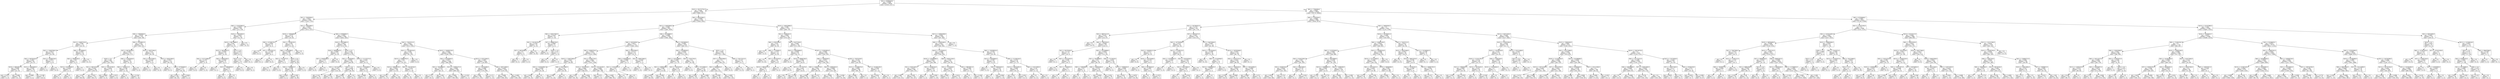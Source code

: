 digraph Tree {
node [shape=box] ;
0 [label="X[2] <= 82969456.0\ngini = 0.4999\nsamples = 44030\nvalue = [21653, 22377]"] ;
1 [label="X[12] <= 95175776.0\ngini = 0.4981\nsamples = 9200\nvalue = [4883, 4317]"] ;
0 -> 1 [labeldistance=2.5, labelangle=45, headlabel="True"] ;
2 [label="X[1] <= 70562656.0\ngini = 0.4925\nsamples = 4000\nvalue = [2245, 1755]"] ;
1 -> 2 ;
3 [label="X[0] <= 122432864.0\ngini = 0.4659\nsamples = 590\nvalue = [372, 218]"] ;
2 -> 3 ;
4 [label="X[9] <= 70849584.0\ngini = 0.4559\nsamples = 552\nvalue = [358, 194]"] ;
3 -> 4 ;
5 [label="X[12] <= 84067216.0\ngini = 0.499\nsamples = 111\nvalue = [58, 53]"] ;
4 -> 5 ;
6 [label="X[3] <= 126407856.0\ngini = 0.4875\nsamples = 95\nvalue = [55, 40]"] ;
5 -> 6 ;
7 [label="X[4] <= 94792416.0\ngini = 0.4657\nsamples = 84\nvalue = [53, 31]"] ;
6 -> 7 ;
8 [label="X[10] <= 68453912.0\ngini = 0.4998\nsamples = 45\nvalue = [22, 23]"] ;
7 -> 8 ;
9 [label="gini = 0.1975\nsamples = 9\nvalue = [1, 8]"] ;
8 -> 9 ;
10 [label="gini = 0.4861\nsamples = 36\nvalue = [21, 15]"] ;
8 -> 10 ;
11 [label="X[12] <= 64854640.0\ngini = 0.3261\nsamples = 39\nvalue = [31, 8]"] ;
7 -> 11 ;
12 [label="gini = 0.4898\nsamples = 7\nvalue = [3, 4]"] ;
11 -> 12 ;
13 [label="gini = 0.2188\nsamples = 32\nvalue = [28, 4]"] ;
11 -> 13 ;
14 [label="X[11] <= 65490728.0\ngini = 0.2975\nsamples = 11\nvalue = [2, 9]"] ;
6 -> 14 ;
15 [label="gini = 0.0\nsamples = 2\nvalue = [2, 0]"] ;
14 -> 15 ;
16 [label="gini = 0.0\nsamples = 9\nvalue = [0, 9]"] ;
14 -> 16 ;
17 [label="X[6] <= 84746656.0\ngini = 0.3047\nsamples = 16\nvalue = [3, 13]"] ;
5 -> 17 ;
18 [label="X[5] <= 79566256.0\ngini = 0.48\nsamples = 5\nvalue = [3, 2]"] ;
17 -> 18 ;
19 [label="X[13] <= 81330648.0\ngini = 0.4444\nsamples = 3\nvalue = [1, 2]"] ;
18 -> 19 ;
20 [label="gini = 0.0\nsamples = 2\nvalue = [0, 2]"] ;
19 -> 20 ;
21 [label="gini = 0.0\nsamples = 1\nvalue = [1, 0]"] ;
19 -> 21 ;
22 [label="gini = 0.0\nsamples = 2\nvalue = [2, 0]"] ;
18 -> 22 ;
23 [label="gini = 0.0\nsamples = 11\nvalue = [0, 11]"] ;
17 -> 23 ;
24 [label="X[0] <= 87059912.0\ngini = 0.435\nsamples = 441\nvalue = [300, 141]"] ;
4 -> 24 ;
25 [label="X[7] <= 89726528.0\ngini = 0.4627\nsamples = 322\nvalue = [205, 117]"] ;
24 -> 25 ;
26 [label="X[33] <= 0.5\ngini = 0.448\nsamples = 304\nvalue = [201, 103]"] ;
25 -> 26 ;
27 [label="X[1] <= 66515216.0\ngini = 0.4347\nsamples = 285\nvalue = [194, 91]"] ;
26 -> 27 ;
28 [label="gini = 0.478\nsamples = 162\nvalue = [98, 64]"] ;
27 -> 28 ;
29 [label="gini = 0.3427\nsamples = 123\nvalue = [96, 27]"] ;
27 -> 29 ;
30 [label="X[3] <= 120135760.0\ngini = 0.4654\nsamples = 19\nvalue = [7, 12]"] ;
26 -> 30 ;
31 [label="gini = 0.4688\nsamples = 8\nvalue = [5, 3]"] ;
30 -> 31 ;
32 [label="gini = 0.2975\nsamples = 11\nvalue = [2, 9]"] ;
30 -> 32 ;
33 [label="X[6] <= 121842816.0\ngini = 0.3457\nsamples = 18\nvalue = [4, 14]"] ;
25 -> 33 ;
34 [label="X[0] <= 73448112.0\ngini = 0.2188\nsamples = 16\nvalue = [2, 14]"] ;
33 -> 34 ;
35 [label="gini = 0.0\nsamples = 1\nvalue = [1, 0]"] ;
34 -> 35 ;
36 [label="gini = 0.1244\nsamples = 15\nvalue = [1, 14]"] ;
34 -> 36 ;
37 [label="gini = 0.0\nsamples = 2\nvalue = [2, 0]"] ;
33 -> 37 ;
38 [label="X[12] <= 64371564.0\ngini = 0.322\nsamples = 119\nvalue = [95, 24]"] ;
24 -> 38 ;
39 [label="X[1] <= 68237360.0\ngini = 0.4444\nsamples = 6\nvalue = [2, 4]"] ;
38 -> 39 ;
40 [label="gini = 0.0\nsamples = 2\nvalue = [2, 0]"] ;
39 -> 40 ;
41 [label="gini = 0.0\nsamples = 4\nvalue = [0, 4]"] ;
39 -> 41 ;
42 [label="X[11] <= 65451400.0\ngini = 0.2913\nsamples = 113\nvalue = [93, 20]"] ;
38 -> 42 ;
43 [label="gini = 0.0\nsamples = 2\nvalue = [0, 2]"] ;
42 -> 43 ;
44 [label="X[8] <= 97785640.0\ngini = 0.2717\nsamples = 111\nvalue = [93, 18]"] ;
42 -> 44 ;
45 [label="gini = 0.2524\nsamples = 108\nvalue = [92, 16]"] ;
44 -> 45 ;
46 [label="gini = 0.4444\nsamples = 3\nvalue = [1, 2]"] ;
44 -> 46 ;
47 [label="X[10] <= 79922856.0\ngini = 0.4654\nsamples = 38\nvalue = [14, 24]"] ;
3 -> 47 ;
48 [label="X[10] <= 69274896.0\ngini = 0.497\nsamples = 26\nvalue = [14, 12]"] ;
47 -> 48 ;
49 [label="X[12] <= 84149952.0\ngini = 0.4444\nsamples = 15\nvalue = [5, 10]"] ;
48 -> 49 ;
50 [label="X[4] <= 121711696.0\ngini = 0.1975\nsamples = 9\nvalue = [1, 8]"] ;
49 -> 50 ;
51 [label="gini = 0.0\nsamples = 8\nvalue = [0, 8]"] ;
50 -> 51 ;
52 [label="gini = 0.0\nsamples = 1\nvalue = [1, 0]"] ;
50 -> 52 ;
53 [label="X[4] <= 89854336.0\ngini = 0.4444\nsamples = 6\nvalue = [4, 2]"] ;
49 -> 53 ;
54 [label="gini = 0.0\nsamples = 1\nvalue = [0, 1]"] ;
53 -> 54 ;
55 [label="X[12] <= 89648928.0\ngini = 0.32\nsamples = 5\nvalue = [4, 1]"] ;
53 -> 55 ;
56 [label="gini = 0.0\nsamples = 4\nvalue = [4, 0]"] ;
55 -> 56 ;
57 [label="gini = 0.0\nsamples = 1\nvalue = [0, 1]"] ;
55 -> 57 ;
58 [label="X[27] <= 0.5\ngini = 0.2975\nsamples = 11\nvalue = [9, 2]"] ;
48 -> 58 ;
59 [label="X[14] <= 0.5\ngini = 0.18\nsamples = 10\nvalue = [9, 1]"] ;
58 -> 59 ;
60 [label="gini = 0.0\nsamples = 9\nvalue = [9, 0]"] ;
59 -> 60 ;
61 [label="gini = 0.0\nsamples = 1\nvalue = [0, 1]"] ;
59 -> 61 ;
62 [label="gini = 0.0\nsamples = 1\nvalue = [0, 1]"] ;
58 -> 62 ;
63 [label="gini = 0.0\nsamples = 12\nvalue = [0, 12]"] ;
47 -> 63 ;
64 [label="X[1] <= 70654368.0\ngini = 0.4951\nsamples = 3410\nvalue = [1873, 1537]"] ;
2 -> 64 ;
65 [label="X[10] <= 73064608.0\ngini = 0.4175\nsamples = 64\nvalue = [19, 45]"] ;
64 -> 65 ;
66 [label="X[9] <= 67196576.0\ngini = 0.4444\nsamples = 9\nvalue = [6, 3]"] ;
65 -> 66 ;
67 [label="gini = 0.0\nsamples = 2\nvalue = [0, 2]"] ;
66 -> 67 ;
68 [label="X[7] <= 69741912.0\ngini = 0.2449\nsamples = 7\nvalue = [6, 1]"] ;
66 -> 68 ;
69 [label="gini = 0.0\nsamples = 1\nvalue = [0, 1]"] ;
68 -> 69 ;
70 [label="gini = 0.0\nsamples = 6\nvalue = [6, 0]"] ;
68 -> 70 ;
71 [label="X[2] <= 78794120.0\ngini = 0.361\nsamples = 55\nvalue = [13, 42]"] ;
65 -> 71 ;
72 [label="X[8] <= 67618368.0\ngini = 0.3289\nsamples = 53\nvalue = [11, 42]"] ;
71 -> 72 ;
73 [label="X[5] <= 73215072.0\ngini = 0.48\nsamples = 5\nvalue = [3, 2]"] ;
72 -> 73 ;
74 [label="gini = 0.0\nsamples = 2\nvalue = [0, 2]"] ;
73 -> 74 ;
75 [label="gini = 0.0\nsamples = 3\nvalue = [3, 0]"] ;
73 -> 75 ;
76 [label="X[20] <= 0.5\ngini = 0.2778\nsamples = 48\nvalue = [8, 40]"] ;
72 -> 76 ;
77 [label="X[0] <= 72099632.0\ngini = 0.2268\nsamples = 46\nvalue = [6, 40]"] ;
76 -> 77 ;
78 [label="gini = 0.4444\nsamples = 3\nvalue = [2, 1]"] ;
77 -> 78 ;
79 [label="gini = 0.1687\nsamples = 43\nvalue = [4, 39]"] ;
77 -> 79 ;
80 [label="gini = 0.0\nsamples = 2\nvalue = [2, 0]"] ;
76 -> 80 ;
81 [label="gini = 0.0\nsamples = 2\nvalue = [2, 0]"] ;
71 -> 81 ;
82 [label="X[8] <= 67806800.0\ngini = 0.4941\nsamples = 3346\nvalue = [1854, 1492]"] ;
64 -> 82 ;
83 [label="X[10] <= 68734992.0\ngini = 0.4612\nsamples = 280\nvalue = [179, 101]"] ;
82 -> 83 ;
84 [label="X[10] <= 68396432.0\ngini = 0.4082\nsamples = 14\nvalue = [4, 10]"] ;
83 -> 84 ;
85 [label="X[7] <= 83365448.0\ngini = 0.32\nsamples = 5\nvalue = [4, 1]"] ;
84 -> 85 ;
86 [label="gini = 0.0\nsamples = 4\nvalue = [4, 0]"] ;
85 -> 86 ;
87 [label="gini = 0.0\nsamples = 1\nvalue = [0, 1]"] ;
85 -> 87 ;
88 [label="gini = 0.0\nsamples = 9\nvalue = [0, 9]"] ;
84 -> 88 ;
89 [label="X[16] <= 0.5\ngini = 0.4501\nsamples = 266\nvalue = [175, 91]"] ;
83 -> 89 ;
90 [label="X[2] <= 73440448.0\ngini = 0.4361\nsamples = 249\nvalue = [169, 80]"] ;
89 -> 90 ;
91 [label="X[3] <= 101721872.0\ngini = 0.3971\nsamples = 183\nvalue = [133, 50]"] ;
90 -> 91 ;
92 [label="gini = 0.142\nsamples = 39\nvalue = [36, 3]"] ;
91 -> 92 ;
93 [label="gini = 0.4397\nsamples = 144\nvalue = [97, 47]"] ;
91 -> 93 ;
94 [label="X[30] <= 0.5\ngini = 0.4959\nsamples = 66\nvalue = [36, 30]"] ;
90 -> 94 ;
95 [label="gini = 0.4994\nsamples = 56\nvalue = [27, 29]"] ;
94 -> 95 ;
96 [label="gini = 0.18\nsamples = 10\nvalue = [9, 1]"] ;
94 -> 96 ;
97 [label="X[13] <= 111132272.0\ngini = 0.4567\nsamples = 17\nvalue = [6, 11]"] ;
89 -> 97 ;
98 [label="X[13] <= 76782096.0\ngini = 0.3367\nsamples = 14\nvalue = [3, 11]"] ;
97 -> 98 ;
99 [label="gini = 0.4688\nsamples = 8\nvalue = [3, 5]"] ;
98 -> 99 ;
100 [label="gini = 0.0\nsamples = 6\nvalue = [0, 6]"] ;
98 -> 100 ;
101 [label="gini = 0.0\nsamples = 3\nvalue = [3, 0]"] ;
97 -> 101 ;
102 [label="X[4] <= 76353712.0\ngini = 0.4957\nsamples = 3066\nvalue = [1675, 1391]"] ;
82 -> 102 ;
103 [label="X[11] <= 130189120.0\ngini = 0.494\nsamples = 182\nvalue = [81, 101]"] ;
102 -> 103 ;
104 [label="X[13] <= 126890792.0\ngini = 0.49\nsamples = 177\nvalue = [76, 101]"] ;
103 -> 104 ;
105 [label="X[13] <= 96934376.0\ngini = 0.4954\nsamples = 166\nvalue = [75, 91]"] ;
104 -> 105 ;
106 [label="gini = 0.4114\nsamples = 38\nvalue = [11, 27]"] ;
105 -> 106 ;
107 [label="gini = 0.5\nsamples = 128\nvalue = [64, 64]"] ;
105 -> 107 ;
108 [label="X[0] <= 134129744.0\ngini = 0.1653\nsamples = 11\nvalue = [1, 10]"] ;
104 -> 108 ;
109 [label="gini = 0.0\nsamples = 10\nvalue = [0, 10]"] ;
108 -> 109 ;
110 [label="gini = 0.0\nsamples = 1\nvalue = [1, 0]"] ;
108 -> 110 ;
111 [label="gini = 0.0\nsamples = 5\nvalue = [5, 0]"] ;
103 -> 111 ;
112 [label="X[10] <= 104000128.0\ngini = 0.4944\nsamples = 2884\nvalue = [1594, 1290]"] ;
102 -> 112 ;
113 [label="X[4] <= 81285664.0\ngini = 0.4872\nsamples = 1448\nvalue = [840, 608]"] ;
112 -> 113 ;
114 [label="X[2] <= 78250896.0\ngini = 0.3702\nsamples = 53\nvalue = [40, 13]"] ;
113 -> 114 ;
115 [label="gini = 0.213\nsamples = 33\nvalue = [29, 4]"] ;
114 -> 115 ;
116 [label="gini = 0.495\nsamples = 20\nvalue = [11, 9]"] ;
114 -> 116 ;
117 [label="X[11] <= 130691472.0\ngini = 0.4892\nsamples = 1395\nvalue = [800, 595]"] ;
113 -> 117 ;
118 [label="gini = 0.4901\nsamples = 1383\nvalue = [789, 594]"] ;
117 -> 118 ;
119 [label="gini = 0.1528\nsamples = 12\nvalue = [11, 1]"] ;
117 -> 119 ;
120 [label="X[11] <= 87311840.0\ngini = 0.4987\nsamples = 1436\nvalue = [754, 682]"] ;
112 -> 120 ;
121 [label="X[7] <= 124781968.0\ngini = 0.4969\nsamples = 382\nvalue = [176, 206]"] ;
120 -> 121 ;
122 [label="gini = 0.499\nsamples = 366\nvalue = [175, 191]"] ;
121 -> 122 ;
123 [label="gini = 0.1172\nsamples = 16\nvalue = [1, 15]"] ;
121 -> 123 ;
124 [label="X[6] <= 88715368.0\ngini = 0.4953\nsamples = 1054\nvalue = [578, 476]"] ;
120 -> 124 ;
125 [label="gini = 0.4863\nsamples = 676\nvalue = [394, 282]"] ;
124 -> 125 ;
126 [label="gini = 0.4997\nsamples = 378\nvalue = [184, 194]"] ;
124 -> 126 ;
127 [label="X[0] <= 96010296.0\ngini = 0.4999\nsamples = 5200\nvalue = [2638, 2562]"] ;
1 -> 127 ;
128 [label="X[11] <= 65935904.0\ngini = 0.4991\nsamples = 3821\nvalue = [1992, 1829]"] ;
127 -> 128 ;
129 [label="X[6] <= 102017840.0\ngini = 0.3418\nsamples = 32\nvalue = [7, 25]"] ;
128 -> 129 ;
130 [label="X[5] <= 101181520.0\ngini = 0.1528\nsamples = 24\nvalue = [2, 22]"] ;
129 -> 130 ;
131 [label="X[7] <= 80224288.0\ngini = 0.5\nsamples = 4\nvalue = [2, 2]"] ;
130 -> 131 ;
132 [label="gini = 0.0\nsamples = 2\nvalue = [0, 2]"] ;
131 -> 132 ;
133 [label="gini = 0.0\nsamples = 2\nvalue = [2, 0]"] ;
131 -> 133 ;
134 [label="gini = 0.0\nsamples = 20\nvalue = [0, 20]"] ;
130 -> 134 ;
135 [label="X[7] <= 89894736.0\ngini = 0.4688\nsamples = 8\nvalue = [5, 3]"] ;
129 -> 135 ;
136 [label="gini = 0.0\nsamples = 4\nvalue = [4, 0]"] ;
135 -> 136 ;
137 [label="X[29] <= 0.5\ngini = 0.375\nsamples = 4\nvalue = [1, 3]"] ;
135 -> 137 ;
138 [label="gini = 0.0\nsamples = 3\nvalue = [0, 3]"] ;
137 -> 138 ;
139 [label="gini = 0.0\nsamples = 1\nvalue = [1, 0]"] ;
137 -> 139 ;
140 [label="X[8] <= 81100800.0\ngini = 0.4989\nsamples = 3789\nvalue = [1985, 1804]"] ;
128 -> 140 ;
141 [label="X[8] <= 81052928.0\ngini = 0.4971\nsamples = 2779\nvalue = [1496, 1283]"] ;
140 -> 141 ;
142 [label="X[6] <= 65665224.0\ngini = 0.4975\nsamples = 2754\nvalue = [1474, 1280]"] ;
141 -> 142 ;
143 [label="X[10] <= 124975280.0\ngini = 0.4847\nsamples = 143\nvalue = [59, 84]"] ;
142 -> 143 ;
144 [label="X[3] <= 131816296.0\ngini = 0.4938\nsamples = 63\nvalue = [35, 28]"] ;
143 -> 144 ;
145 [label="gini = 0.4826\nsamples = 59\nvalue = [35, 24]"] ;
144 -> 145 ;
146 [label="gini = 0.0\nsamples = 4\nvalue = [0, 4]"] ;
144 -> 146 ;
147 [label="X[8] <= 81017680.0\ngini = 0.42\nsamples = 80\nvalue = [24, 56]"] ;
143 -> 147 ;
148 [label="gini = 0.3967\nsamples = 77\nvalue = [21, 56]"] ;
147 -> 148 ;
149 [label="gini = 0.0\nsamples = 3\nvalue = [3, 0]"] ;
147 -> 149 ;
150 [label="X[1] <= 97961776.0\ngini = 0.4965\nsamples = 2611\nvalue = [1415, 1196]"] ;
142 -> 150 ;
151 [label="X[13] <= 76219136.0\ngini = 0.4891\nsamples = 955\nvalue = [548, 407]"] ;
150 -> 151 ;
152 [label="gini = 0.426\nsamples = 117\nvalue = [81, 36]"] ;
151 -> 152 ;
153 [label="gini = 0.4934\nsamples = 838\nvalue = [467, 371]"] ;
151 -> 153 ;
154 [label="X[13] <= 65110136.0\ngini = 0.4989\nsamples = 1656\nvalue = [867, 789]"] ;
150 -> 154 ;
155 [label="gini = 0.1975\nsamples = 9\nvalue = [1, 8]"] ;
154 -> 155 ;
156 [label="gini = 0.4987\nsamples = 1647\nvalue = [866, 781]"] ;
154 -> 156 ;
157 [label="X[0] <= 84023584.0\ngini = 0.2112\nsamples = 25\nvalue = [22, 3]"] ;
141 -> 157 ;
158 [label="X[3] <= 83302824.0\ngini = 0.0868\nsamples = 22\nvalue = [21, 1]"] ;
157 -> 158 ;
159 [label="X[1] <= 113525952.0\ngini = 0.32\nsamples = 5\nvalue = [4, 1]"] ;
158 -> 159 ;
160 [label="gini = 0.0\nsamples = 4\nvalue = [4, 0]"] ;
159 -> 160 ;
161 [label="gini = 0.0\nsamples = 1\nvalue = [0, 1]"] ;
159 -> 161 ;
162 [label="gini = 0.0\nsamples = 17\nvalue = [17, 0]"] ;
158 -> 162 ;
163 [label="X[1] <= 106913360.0\ngini = 0.4444\nsamples = 3\nvalue = [1, 2]"] ;
157 -> 163 ;
164 [label="gini = 0.0\nsamples = 1\nvalue = [1, 0]"] ;
163 -> 164 ;
165 [label="gini = 0.0\nsamples = 2\nvalue = [0, 2]"] ;
163 -> 165 ;
166 [label="X[4] <= 92018928.0\ngini = 0.4995\nsamples = 1010\nvalue = [489, 521]"] ;
140 -> 166 ;
167 [label="X[4] <= 82038928.0\ngini = 0.4828\nsamples = 275\nvalue = [112, 163]"] ;
166 -> 167 ;
168 [label="X[5] <= 133722960.0\ngini = 0.4999\nsamples = 144\nvalue = [71, 73]"] ;
167 -> 168 ;
169 [label="X[5] <= 128995208.0\ngini = 0.499\nsamples = 134\nvalue = [70, 64]"] ;
168 -> 169 ;
170 [label="gini = 0.4978\nsamples = 105\nvalue = [49, 56]"] ;
169 -> 170 ;
171 [label="gini = 0.3995\nsamples = 29\nvalue = [21, 8]"] ;
169 -> 171 ;
172 [label="X[2] <= 72625528.0\ngini = 0.18\nsamples = 10\nvalue = [1, 9]"] ;
168 -> 172 ;
173 [label="gini = 0.0\nsamples = 1\nvalue = [1, 0]"] ;
172 -> 173 ;
174 [label="gini = 0.0\nsamples = 9\nvalue = [0, 9]"] ;
172 -> 174 ;
175 [label="X[2] <= 72352720.0\ngini = 0.43\nsamples = 131\nvalue = [41, 90]"] ;
167 -> 175 ;
176 [label="gini = 0.0\nsamples = 3\nvalue = [3, 0]"] ;
175 -> 176 ;
177 [label="X[8] <= 87133904.0\ngini = 0.4175\nsamples = 128\nvalue = [38, 90]"] ;
175 -> 177 ;
178 [label="gini = 0.3634\nsamples = 88\nvalue = [21, 67]"] ;
177 -> 178 ;
179 [label="gini = 0.4888\nsamples = 40\nvalue = [17, 23]"] ;
177 -> 179 ;
180 [label="X[32] <= 0.5\ngini = 0.4997\nsamples = 735\nvalue = [377, 358]"] ;
166 -> 180 ;
181 [label="X[7] <= 119931608.0\ngini = 0.5\nsamples = 721\nvalue = [364, 357]"] ;
180 -> 181 ;
182 [label="X[5] <= 84696624.0\ngini = 0.5\nsamples = 712\nvalue = [355, 357]"] ;
181 -> 182 ;
183 [label="gini = 0.3599\nsamples = 34\nvalue = [8, 26]"] ;
182 -> 183 ;
184 [label="gini = 0.4997\nsamples = 678\nvalue = [347, 331]"] ;
182 -> 184 ;
185 [label="gini = 0.0\nsamples = 9\nvalue = [9, 0]"] ;
181 -> 185 ;
186 [label="X[9] <= 135172512.0\ngini = 0.1327\nsamples = 14\nvalue = [13, 1]"] ;
180 -> 186 ;
187 [label="gini = 0.0\nsamples = 13\nvalue = [13, 0]"] ;
186 -> 187 ;
188 [label="gini = 0.0\nsamples = 1\nvalue = [0, 1]"] ;
186 -> 188 ;
189 [label="X[13] <= 100410888.0\ngini = 0.498\nsamples = 1379\nvalue = [646, 733]"] ;
127 -> 189 ;
190 [label="X[1] <= 70490192.0\ngini = 0.4992\nsamples = 729\nvalue = [379, 350]"] ;
189 -> 190 ;
191 [label="X[8] <= 67937056.0\ngini = 0.355\nsamples = 26\nvalue = [6, 20]"] ;
190 -> 191 ;
192 [label="gini = 0.0\nsamples = 2\nvalue = [2, 0]"] ;
191 -> 192 ;
193 [label="X[8] <= 77702992.0\ngini = 0.2778\nsamples = 24\nvalue = [4, 20]"] ;
191 -> 193 ;
194 [label="gini = 0.0\nsamples = 14\nvalue = [0, 14]"] ;
193 -> 194 ;
195 [label="X[1] <= 69732416.0\ngini = 0.48\nsamples = 10\nvalue = [4, 6]"] ;
193 -> 195 ;
196 [label="X[13] <= 68818112.0\ngini = 0.32\nsamples = 5\nvalue = [4, 1]"] ;
195 -> 196 ;
197 [label="gini = 0.0\nsamples = 1\nvalue = [0, 1]"] ;
196 -> 197 ;
198 [label="gini = 0.0\nsamples = 4\nvalue = [4, 0]"] ;
196 -> 198 ;
199 [label="gini = 0.0\nsamples = 5\nvalue = [0, 5]"] ;
195 -> 199 ;
200 [label="X[9] <= 81077328.0\ngini = 0.4981\nsamples = 703\nvalue = [373, 330]"] ;
190 -> 200 ;
201 [label="X[12] <= 100038608.0\ngini = 0.3694\nsamples = 45\nvalue = [34, 11]"] ;
200 -> 201 ;
202 [label="gini = 0.0\nsamples = 3\nvalue = [0, 3]"] ;
201 -> 202 ;
203 [label="X[10] <= 80869736.0\ngini = 0.3084\nsamples = 42\nvalue = [34, 8]"] ;
201 -> 203 ;
204 [label="gini = 0.0\nsamples = 16\nvalue = [16, 0]"] ;
203 -> 204 ;
205 [label="X[11] <= 87170576.0\ngini = 0.426\nsamples = 26\nvalue = [18, 8]"] ;
203 -> 205 ;
206 [label="gini = 0.48\nsamples = 10\nvalue = [4, 6]"] ;
205 -> 206 ;
207 [label="gini = 0.2188\nsamples = 16\nvalue = [14, 2]"] ;
205 -> 207 ;
208 [label="X[7] <= 113816624.0\ngini = 0.4995\nsamples = 658\nvalue = [339, 319]"] ;
200 -> 208 ;
209 [label="X[8] <= 73959240.0\ngini = 0.4971\nsamples = 420\nvalue = [194, 226]"] ;
208 -> 209 ;
210 [label="X[9] <= 134651776.0\ngini = 0.481\nsamples = 82\nvalue = [49, 33]"] ;
209 -> 210 ;
211 [label="gini = 0.4983\nsamples = 68\nvalue = [36, 32]"] ;
210 -> 211 ;
212 [label="gini = 0.1327\nsamples = 14\nvalue = [13, 1]"] ;
210 -> 212 ;
213 [label="X[4] <= 116691824.0\ngini = 0.4899\nsamples = 338\nvalue = [145, 193]"] ;
209 -> 213 ;
214 [label="gini = 0.4985\nsamples = 241\nvalue = [114, 127]"] ;
213 -> 214 ;
215 [label="gini = 0.4349\nsamples = 97\nvalue = [31, 66]"] ;
213 -> 215 ;
216 [label="X[2] <= 78270136.0\ngini = 0.4761\nsamples = 238\nvalue = [145, 93]"] ;
208 -> 216 ;
217 [label="X[12] <= 131899576.0\ngini = 0.4982\nsamples = 166\nvalue = [88, 78]"] ;
216 -> 217 ;
218 [label="gini = 0.4998\nsamples = 159\nvalue = [81, 78]"] ;
217 -> 218 ;
219 [label="gini = 0.0\nsamples = 7\nvalue = [7, 0]"] ;
217 -> 219 ;
220 [label="X[7] <= 131463136.0\ngini = 0.3299\nsamples = 72\nvalue = [57, 15]"] ;
216 -> 220 ;
221 [label="gini = 0.3024\nsamples = 70\nvalue = [57, 13]"] ;
220 -> 221 ;
222 [label="gini = 0.0\nsamples = 2\nvalue = [0, 2]"] ;
220 -> 222 ;
223 [label="X[11] <= 130850288.0\ngini = 0.4841\nsamples = 650\nvalue = [267, 383]"] ;
189 -> 223 ;
224 [label="X[9] <= 110955248.0\ngini = 0.4817\nsamples = 643\nvalue = [260, 383]"] ;
223 -> 224 ;
225 [label="X[10] <= 112126192.0\ngini = 0.4889\nsamples = 564\nvalue = [240, 324]"] ;
224 -> 225 ;
226 [label="X[10] <= 110500096.0\ngini = 0.4825\nsamples = 502\nvalue = [204, 298]"] ;
225 -> 226 ;
227 [label="X[1] <= 91621592.0\ngini = 0.4875\nsamples = 480\nvalue = [202, 278]"] ;
226 -> 227 ;
228 [label="gini = 0.499\nsamples = 251\nvalue = [120, 131]"] ;
227 -> 228 ;
229 [label="gini = 0.4597\nsamples = 229\nvalue = [82, 147]"] ;
227 -> 229 ;
230 [label="X[5] <= 81900144.0\ngini = 0.1653\nsamples = 22\nvalue = [2, 20]"] ;
226 -> 230 ;
231 [label="gini = 0.0\nsamples = 1\nvalue = [1, 0]"] ;
230 -> 231 ;
232 [label="gini = 0.0907\nsamples = 21\nvalue = [1, 20]"] ;
230 -> 232 ;
233 [label="X[9] <= 105021104.0\ngini = 0.487\nsamples = 62\nvalue = [36, 26]"] ;
225 -> 233 ;
234 [label="X[2] <= 73705536.0\ngini = 0.4932\nsamples = 43\nvalue = [19, 24]"] ;
233 -> 234 ;
235 [label="gini = 0.3967\nsamples = 11\nvalue = [8, 3]"] ;
234 -> 235 ;
236 [label="gini = 0.4512\nsamples = 32\nvalue = [11, 21]"] ;
234 -> 236 ;
237 [label="X[0] <= 96819912.0\ngini = 0.1884\nsamples = 19\nvalue = [17, 2]"] ;
233 -> 237 ;
238 [label="gini = 0.0\nsamples = 1\nvalue = [0, 1]"] ;
237 -> 238 ;
239 [label="gini = 0.1049\nsamples = 18\nvalue = [17, 1]"] ;
237 -> 239 ;
240 [label="X[9] <= 120209024.0\ngini = 0.3781\nsamples = 79\nvalue = [20, 59]"] ;
224 -> 240 ;
241 [label="X[12] <= 95458064.0\ngini = 0.1567\nsamples = 35\nvalue = [3, 32]"] ;
240 -> 241 ;
242 [label="gini = 0.0\nsamples = 1\nvalue = [1, 0]"] ;
241 -> 242 ;
243 [label="X[0] <= 96044192.0\ngini = 0.1107\nsamples = 34\nvalue = [2, 32]"] ;
241 -> 243 ;
244 [label="gini = 0.0\nsamples = 1\nvalue = [1, 0]"] ;
243 -> 244 ;
245 [label="gini = 0.0588\nsamples = 33\nvalue = [1, 32]"] ;
243 -> 245 ;
246 [label="X[6] <= 111358144.0\ngini = 0.4742\nsamples = 44\nvalue = [17, 27]"] ;
240 -> 246 ;
247 [label="X[13] <= 106224392.0\ngini = 0.4995\nsamples = 31\nvalue = [16, 15]"] ;
246 -> 247 ;
248 [label="gini = 0.355\nsamples = 13\nvalue = [3, 10]"] ;
247 -> 248 ;
249 [label="gini = 0.4012\nsamples = 18\nvalue = [13, 5]"] ;
247 -> 249 ;
250 [label="X[6] <= 122513000.0\ngini = 0.142\nsamples = 13\nvalue = [1, 12]"] ;
246 -> 250 ;
251 [label="gini = 0.0\nsamples = 12\nvalue = [0, 12]"] ;
250 -> 251 ;
252 [label="gini = 0.0\nsamples = 1\nvalue = [1, 0]"] ;
250 -> 252 ;
253 [label="gini = 0.0\nsamples = 7\nvalue = [7, 0]"] ;
223 -> 253 ;
254 [label="X[5] <= 77844584.0\ngini = 0.4993\nsamples = 34830\nvalue = [16770, 18060]"] ;
0 -> 254 [labeldistance=2.5, labelangle=-45, headlabel="False"] ;
255 [label="X[0] <= 72556184.0\ngini = 0.4996\nsamples = 5908\nvalue = [3034, 2874]"] ;
254 -> 255 ;
256 [label="X[1] <= 102790432.0\ngini = 0.4723\nsamples = 455\nvalue = [281, 174]"] ;
255 -> 256 ;
257 [label="X[2] <= 88674112.0\ngini = 0.4247\nsamples = 219\nvalue = [152, 67]"] ;
256 -> 257 ;
258 [label="gini = 0.0\nsamples = 22\nvalue = [22, 0]"] ;
257 -> 258 ;
259 [label="X[6] <= 73687024.0\ngini = 0.4489\nsamples = 197\nvalue = [130, 67]"] ;
257 -> 259 ;
260 [label="X[1] <= 65579164.0\ngini = 0.1723\nsamples = 21\nvalue = [19, 2]"] ;
259 -> 260 ;
261 [label="gini = 0.0\nsamples = 1\nvalue = [0, 1]"] ;
260 -> 261 ;
262 [label="X[2] <= 134724192.0\ngini = 0.095\nsamples = 20\nvalue = [19, 1]"] ;
260 -> 262 ;
263 [label="gini = 0.0\nsamples = 18\nvalue = [18, 0]"] ;
262 -> 263 ;
264 [label="X[1] <= 71865832.0\ngini = 0.5\nsamples = 2\nvalue = [1, 1]"] ;
262 -> 264 ;
265 [label="gini = 0.0\nsamples = 1\nvalue = [1, 0]"] ;
264 -> 265 ;
266 [label="gini = 0.0\nsamples = 1\nvalue = [0, 1]"] ;
264 -> 266 ;
267 [label="X[3] <= 102109696.0\ngini = 0.4658\nsamples = 176\nvalue = [111, 65]"] ;
259 -> 267 ;
268 [label="X[1] <= 70259848.0\ngini = 0.32\nsamples = 50\nvalue = [40, 10]"] ;
267 -> 268 ;
269 [label="X[9] <= 72095984.0\ngini = 0.32\nsamples = 5\nvalue = [1, 4]"] ;
268 -> 269 ;
270 [label="gini = 0.0\nsamples = 1\nvalue = [1, 0]"] ;
269 -> 270 ;
271 [label="gini = 0.0\nsamples = 4\nvalue = [0, 4]"] ;
269 -> 271 ;
272 [label="X[8] <= 100834560.0\ngini = 0.2311\nsamples = 45\nvalue = [39, 6]"] ;
268 -> 272 ;
273 [label="gini = 0.4938\nsamples = 9\nvalue = [4, 5]"] ;
272 -> 273 ;
274 [label="gini = 0.054\nsamples = 36\nvalue = [35, 1]"] ;
272 -> 274 ;
275 [label="X[6] <= 77179520.0\ngini = 0.4919\nsamples = 126\nvalue = [71, 55]"] ;
267 -> 275 ;
276 [label="gini = 0.0\nsamples = 5\nvalue = [0, 5]"] ;
275 -> 276 ;
277 [label="X[12] <= 72069504.0\ngini = 0.4849\nsamples = 121\nvalue = [71, 50]"] ;
275 -> 277 ;
278 [label="gini = 0.4321\nsamples = 76\nvalue = [52, 24]"] ;
277 -> 278 ;
279 [label="gini = 0.4879\nsamples = 45\nvalue = [19, 26]"] ;
277 -> 279 ;
280 [label="X[7] <= 64031672.0\ngini = 0.4957\nsamples = 236\nvalue = [129, 107]"] ;
256 -> 280 ;
281 [label="X[3] <= 107782384.0\ngini = 0.4121\nsamples = 62\nvalue = [44, 18]"] ;
280 -> 281 ;
282 [label="X[12] <= 65959512.0\ngini = 0.4717\nsamples = 21\nvalue = [8, 13]"] ;
281 -> 282 ;
283 [label="gini = 0.0\nsamples = 8\nvalue = [0, 8]"] ;
282 -> 283 ;
284 [label="X[10] <= 104733408.0\ngini = 0.4734\nsamples = 13\nvalue = [8, 5]"] ;
282 -> 284 ;
285 [label="gini = 0.0\nsamples = 2\nvalue = [0, 2]"] ;
284 -> 285 ;
286 [label="X[8] <= 85790424.0\ngini = 0.3967\nsamples = 11\nvalue = [8, 3]"] ;
284 -> 286 ;
287 [label="gini = 0.0\nsamples = 2\nvalue = [0, 2]"] ;
286 -> 287 ;
288 [label="gini = 0.1975\nsamples = 9\nvalue = [8, 1]"] ;
286 -> 288 ;
289 [label="X[11] <= 97166152.0\ngini = 0.2142\nsamples = 41\nvalue = [36, 5]"] ;
281 -> 289 ;
290 [label="X[3] <= 123338832.0\ngini = 0.4444\nsamples = 3\nvalue = [1, 2]"] ;
289 -> 290 ;
291 [label="gini = 0.0\nsamples = 1\nvalue = [1, 0]"] ;
290 -> 291 ;
292 [label="gini = 0.0\nsamples = 2\nvalue = [0, 2]"] ;
290 -> 292 ;
293 [label="X[2] <= 135534336.0\ngini = 0.1454\nsamples = 38\nvalue = [35, 3]"] ;
289 -> 293 ;
294 [label="X[5] <= 64237884.0\ngini = 0.1023\nsamples = 37\nvalue = [35, 2]"] ;
293 -> 294 ;
295 [label="gini = 0.5\nsamples = 2\nvalue = [1, 1]"] ;
294 -> 295 ;
296 [label="gini = 0.0555\nsamples = 35\nvalue = [34, 1]"] ;
294 -> 296 ;
297 [label="gini = 0.0\nsamples = 1\nvalue = [0, 1]"] ;
293 -> 297 ;
298 [label="X[7] <= 64470304.0\ngini = 0.4997\nsamples = 174\nvalue = [85, 89]"] ;
280 -> 298 ;
299 [label="X[13] <= 100744544.0\ngini = 0.3299\nsamples = 24\nvalue = [5, 19]"] ;
298 -> 299 ;
300 [label="gini = 0.0\nsamples = 14\nvalue = [0, 14]"] ;
299 -> 300 ;
301 [label="X[9] <= 111543048.0\ngini = 0.5\nsamples = 10\nvalue = [5, 5]"] ;
299 -> 301 ;
302 [label="X[12] <= 64884092.0\ngini = 0.4082\nsamples = 7\nvalue = [2, 5]"] ;
301 -> 302 ;
303 [label="gini = 0.0\nsamples = 2\nvalue = [2, 0]"] ;
302 -> 303 ;
304 [label="gini = 0.0\nsamples = 5\nvalue = [0, 5]"] ;
302 -> 304 ;
305 [label="gini = 0.0\nsamples = 3\nvalue = [3, 0]"] ;
301 -> 305 ;
306 [label="X[13] <= 130762048.0\ngini = 0.4978\nsamples = 150\nvalue = [80, 70]"] ;
298 -> 306 ;
307 [label="X[3] <= 101875752.0\ngini = 0.4929\nsamples = 143\nvalue = [80, 63]"] ;
306 -> 307 ;
308 [label="X[5] <= 73463104.0\ngini = 0.4055\nsamples = 46\nvalue = [33, 13]"] ;
307 -> 308 ;
309 [label="gini = 0.3324\nsamples = 38\nvalue = [30, 8]"] ;
308 -> 309 ;
310 [label="gini = 0.4688\nsamples = 8\nvalue = [3, 5]"] ;
308 -> 310 ;
311 [label="X[2] <= 130142064.0\ngini = 0.4995\nsamples = 97\nvalue = [47, 50]"] ;
307 -> 311 ;
312 [label="gini = 0.4908\nsamples = 81\nvalue = [35, 46]"] ;
311 -> 312 ;
313 [label="gini = 0.375\nsamples = 16\nvalue = [12, 4]"] ;
311 -> 313 ;
314 [label="gini = 0.0\nsamples = 7\nvalue = [0, 7]"] ;
306 -> 314 ;
315 [label="X[4] <= 76094264.0\ngini = 0.5\nsamples = 5453\nvalue = [2753, 2700]"] ;
255 -> 315 ;
316 [label="X[10] <= 130790352.0\ngini = 0.4968\nsamples = 1144\nvalue = [526, 618]"] ;
315 -> 316 ;
317 [label="X[6] <= 120881328.0\ngini = 0.4953\nsamples = 1098\nvalue = [496, 602]"] ;
316 -> 317 ;
318 [label="X[6] <= 115355040.0\ngini = 0.4892\nsamples = 816\nvalue = [348, 468]"] ;
317 -> 318 ;
319 [label="X[3] <= 91441200.0\ngini = 0.497\nsamples = 566\nvalue = [261, 305]"] ;
318 -> 319 ;
320 [label="X[3] <= 85483744.0\ngini = 0.4956\nsamples = 554\nvalue = [251, 303]"] ;
319 -> 320 ;
321 [label="gini = 0.4978\nsamples = 533\nvalue = [249, 284]"] ;
320 -> 321 ;
322 [label="gini = 0.1723\nsamples = 21\nvalue = [2, 19]"] ;
320 -> 322 ;
323 [label="X[5] <= 64647360.0\ngini = 0.2778\nsamples = 12\nvalue = [10, 2]"] ;
319 -> 323 ;
324 [label="gini = 0.0\nsamples = 1\nvalue = [0, 1]"] ;
323 -> 324 ;
325 [label="gini = 0.1653\nsamples = 11\nvalue = [10, 1]"] ;
323 -> 325 ;
326 [label="X[8] <= 86378896.0\ngini = 0.4538\nsamples = 250\nvalue = [87, 163]"] ;
318 -> 326 ;
327 [label="X[13] <= 128606832.0\ngini = 0.4082\nsamples = 21\nvalue = [15, 6]"] ;
326 -> 327 ;
328 [label="gini = 0.1244\nsamples = 15\nvalue = [14, 1]"] ;
327 -> 328 ;
329 [label="gini = 0.2778\nsamples = 6\nvalue = [1, 5]"] ;
327 -> 329 ;
330 [label="X[4] <= 71898208.0\ngini = 0.4311\nsamples = 229\nvalue = [72, 157]"] ;
326 -> 330 ;
331 [label="gini = 0.4649\nsamples = 166\nvalue = [61, 105]"] ;
330 -> 331 ;
332 [label="gini = 0.2882\nsamples = 63\nvalue = [11, 52]"] ;
330 -> 332 ;
333 [label="X[12] <= 109384224.0\ngini = 0.4988\nsamples = 282\nvalue = [148, 134]"] ;
317 -> 333 ;
334 [label="X[13] <= 121713360.0\ngini = 0.4968\nsamples = 274\nvalue = [148, 126]"] ;
333 -> 334 ;
335 [label="X[0] <= 128745432.0\ngini = 0.4444\nsamples = 114\nvalue = [76, 38]"] ;
334 -> 335 ;
336 [label="gini = 0.4774\nsamples = 94\nvalue = [57, 37]"] ;
335 -> 336 ;
337 [label="gini = 0.095\nsamples = 20\nvalue = [19, 1]"] ;
335 -> 337 ;
338 [label="X[10] <= 94848368.0\ngini = 0.495\nsamples = 160\nvalue = [72, 88]"] ;
334 -> 338 ;
339 [label="gini = 0.4994\nsamples = 149\nvalue = [72, 77]"] ;
338 -> 339 ;
340 [label="gini = 0.0\nsamples = 11\nvalue = [0, 11]"] ;
338 -> 340 ;
341 [label="gini = 0.0\nsamples = 8\nvalue = [0, 8]"] ;
333 -> 341 ;
342 [label="X[4] <= 75422712.0\ngini = 0.4537\nsamples = 46\nvalue = [30, 16]"] ;
316 -> 342 ;
343 [label="X[12] <= 66322448.0\ngini = 0.3615\nsamples = 38\nvalue = [29, 9]"] ;
342 -> 343 ;
344 [label="gini = 0.0\nsamples = 15\nvalue = [15, 0]"] ;
343 -> 344 ;
345 [label="X[12] <= 66913476.0\ngini = 0.4764\nsamples = 23\nvalue = [14, 9]"] ;
343 -> 345 ;
346 [label="X[4] <= 70700192.0\ngini = 0.2449\nsamples = 7\nvalue = [1, 6]"] ;
345 -> 346 ;
347 [label="gini = 0.0\nsamples = 1\nvalue = [1, 0]"] ;
346 -> 347 ;
348 [label="gini = 0.0\nsamples = 6\nvalue = [0, 6]"] ;
346 -> 348 ;
349 [label="X[12] <= 106087792.0\ngini = 0.3047\nsamples = 16\nvalue = [13, 3]"] ;
345 -> 349 ;
350 [label="gini = 0.1327\nsamples = 14\nvalue = [13, 1]"] ;
349 -> 350 ;
351 [label="gini = 0.0\nsamples = 2\nvalue = [0, 2]"] ;
349 -> 351 ;
352 [label="X[11] <= 131268592.0\ngini = 0.2188\nsamples = 8\nvalue = [1, 7]"] ;
342 -> 352 ;
353 [label="gini = 0.0\nsamples = 7\nvalue = [0, 7]"] ;
352 -> 353 ;
354 [label="gini = 0.0\nsamples = 1\nvalue = [1, 0]"] ;
352 -> 354 ;
355 [label="X[12] <= 64371564.0\ngini = 0.4994\nsamples = 4309\nvalue = [2227, 2082]"] ;
315 -> 355 ;
356 [label="X[13] <= 125051304.0\ngini = 0.4564\nsamples = 88\nvalue = [31, 57]"] ;
355 -> 356 ;
357 [label="X[13] <= 110760528.0\ngini = 0.423\nsamples = 79\nvalue = [24, 55]"] ;
356 -> 357 ;
358 [label="X[10] <= 111551792.0\ngini = 0.4728\nsamples = 60\nvalue = [23, 37]"] ;
357 -> 358 ;
359 [label="X[11] <= 76940432.0\ngini = 0.4983\nsamples = 34\nvalue = [18, 16]"] ;
358 -> 359 ;
360 [label="gini = 0.3911\nsamples = 15\nvalue = [4, 11]"] ;
359 -> 360 ;
361 [label="gini = 0.3878\nsamples = 19\nvalue = [14, 5]"] ;
359 -> 361 ;
362 [label="X[13] <= 70570192.0\ngini = 0.3107\nsamples = 26\nvalue = [5, 21]"] ;
358 -> 362 ;
363 [label="gini = 0.0\nsamples = 2\nvalue = [2, 0]"] ;
362 -> 363 ;
364 [label="gini = 0.2188\nsamples = 24\nvalue = [3, 21]"] ;
362 -> 364 ;
365 [label="X[9] <= 71962456.0\ngini = 0.0997\nsamples = 19\nvalue = [1, 18]"] ;
357 -> 365 ;
366 [label="X[13] <= 114338464.0\ngini = 0.5\nsamples = 2\nvalue = [1, 1]"] ;
365 -> 366 ;
367 [label="gini = 0.0\nsamples = 1\nvalue = [0, 1]"] ;
366 -> 367 ;
368 [label="gini = 0.0\nsamples = 1\nvalue = [1, 0]"] ;
366 -> 368 ;
369 [label="gini = 0.0\nsamples = 17\nvalue = [0, 17]"] ;
365 -> 369 ;
370 [label="X[13] <= 131511808.0\ngini = 0.3457\nsamples = 9\nvalue = [7, 2]"] ;
356 -> 370 ;
371 [label="X[21] <= 0.5\ngini = 0.2188\nsamples = 8\nvalue = [7, 1]"] ;
370 -> 371 ;
372 [label="gini = 0.0\nsamples = 7\nvalue = [7, 0]"] ;
371 -> 372 ;
373 [label="gini = 0.0\nsamples = 1\nvalue = [0, 1]"] ;
371 -> 373 ;
374 [label="gini = 0.0\nsamples = 1\nvalue = [0, 1]"] ;
370 -> 374 ;
375 [label="X[12] <= 70856160.0\ngini = 0.4992\nsamples = 4221\nvalue = [2196, 2025]"] ;
355 -> 375 ;
376 [label="X[3] <= 102271888.0\ngini = 0.4956\nsamples = 1788\nvalue = [978, 810]"] ;
375 -> 376 ;
377 [label="X[10] <= 111185344.0\ngini = 0.4994\nsamples = 1086\nvalue = [562, 524]"] ;
376 -> 377 ;
378 [label="X[13] <= 105715160.0\ngini = 0.4955\nsamples = 751\nvalue = [411, 340]"] ;
377 -> 378 ;
379 [label="gini = 0.4712\nsamples = 271\nvalue = [168, 103]"] ;
378 -> 379 ;
380 [label="gini = 0.4999\nsamples = 480\nvalue = [243, 237]"] ;
378 -> 380 ;
381 [label="X[7] <= 100253760.0\ngini = 0.4951\nsamples = 335\nvalue = [151, 184]"] ;
377 -> 381 ;
382 [label="gini = 0.4825\nsamples = 123\nvalue = [73, 50]"] ;
381 -> 382 ;
383 [label="gini = 0.4651\nsamples = 212\nvalue = [78, 134]"] ;
381 -> 383 ;
384 [label="X[2] <= 131598608.0\ngini = 0.4829\nsamples = 702\nvalue = [416, 286]"] ;
376 -> 384 ;
385 [label="X[9] <= 87600440.0\ngini = 0.4706\nsamples = 536\nvalue = [333, 203]"] ;
384 -> 385 ;
386 [label="gini = 0.3986\nsamples = 131\nvalue = [95, 36]"] ;
385 -> 386 ;
387 [label="gini = 0.4846\nsamples = 405\nvalue = [238, 167]"] ;
385 -> 387 ;
388 [label="X[3] <= 132111048.0\ngini = 0.5\nsamples = 166\nvalue = [83, 83]"] ;
384 -> 388 ;
389 [label="gini = 0.4983\nsamples = 155\nvalue = [73, 82]"] ;
388 -> 389 ;
390 [label="gini = 0.1653\nsamples = 11\nvalue = [10, 1]"] ;
388 -> 390 ;
391 [label="X[10] <= 136124576.0\ngini = 0.5\nsamples = 2433\nvalue = [1218, 1215]"] ;
375 -> 391 ;
392 [label="X[0] <= 121774152.0\ngini = 0.4999\nsamples = 2340\nvalue = [1187, 1153]"] ;
391 -> 392 ;
393 [label="X[6] <= 64826968.0\ngini = 0.4998\nsamples = 1710\nvalue = [836, 874]"] ;
392 -> 393 ;
394 [label="gini = 0.0\nsamples = 10\nvalue = [10, 0]"] ;
393 -> 394 ;
395 [label="gini = 0.4996\nsamples = 1700\nvalue = [826, 874]"] ;
393 -> 395 ;
396 [label="X[7] <= 124821840.0\ngini = 0.4935\nsamples = 630\nvalue = [351, 279]"] ;
392 -> 396 ;
397 [label="gini = 0.4734\nsamples = 312\nvalue = [192, 120]"] ;
396 -> 397 ;
398 [label="gini = 0.5\nsamples = 318\nvalue = [159, 159]"] ;
396 -> 398 ;
399 [label="X[12] <= 74723056.0\ngini = 0.4444\nsamples = 93\nvalue = [31, 62]"] ;
391 -> 399 ;
400 [label="X[7] <= 100977200.0\ngini = 0.4717\nsamples = 21\nvalue = [13, 8]"] ;
399 -> 400 ;
401 [label="gini = 0.4628\nsamples = 11\nvalue = [4, 7]"] ;
400 -> 401 ;
402 [label="gini = 0.18\nsamples = 10\nvalue = [9, 1]"] ;
400 -> 402 ;
403 [label="X[4] <= 87040136.0\ngini = 0.375\nsamples = 72\nvalue = [18, 54]"] ;
399 -> 403 ;
404 [label="gini = 0.4922\nsamples = 16\nvalue = [9, 7]"] ;
403 -> 404 ;
405 [label="gini = 0.2698\nsamples = 56\nvalue = [9, 47]"] ;
403 -> 405 ;
406 [label="X[0] <= 87294464.0\ngini = 0.4987\nsamples = 28922\nvalue = [13736, 15186]"] ;
254 -> 406 ;
407 [label="X[5] <= 122421504.0\ngini = 0.5\nsamples = 6286\nvalue = [3131, 3155]"] ;
406 -> 407 ;
408 [label="X[5] <= 122322168.0\ngini = 0.4997\nsamples = 4590\nvalue = [2237, 2353]"] ;
407 -> 408 ;
409 [label="X[10] <= 68034400.0\ngini = 0.4998\nsamples = 4549\nvalue = [2230, 2319]"] ;
408 -> 409 ;
410 [label="X[1] <= 70457600.0\ngini = 0.1975\nsamples = 18\nvalue = [16, 2]"] ;
409 -> 410 ;
411 [label="gini = 0.0\nsamples = 1\nvalue = [0, 1]"] ;
410 -> 411 ;
412 [label="X[11] <= 71392112.0\ngini = 0.1107\nsamples = 17\nvalue = [16, 1]"] ;
410 -> 412 ;
413 [label="X[9] <= 76349872.0\ngini = 0.4444\nsamples = 3\nvalue = [2, 1]"] ;
412 -> 413 ;
414 [label="gini = 0.0\nsamples = 2\nvalue = [2, 0]"] ;
413 -> 414 ;
415 [label="gini = 0.0\nsamples = 1\nvalue = [0, 1]"] ;
413 -> 415 ;
416 [label="gini = 0.0\nsamples = 14\nvalue = [14, 0]"] ;
412 -> 416 ;
417 [label="X[12] <= 71041152.0\ngini = 0.4997\nsamples = 4531\nvalue = [2214, 2317]"] ;
409 -> 417 ;
418 [label="X[7] <= 90068104.0\ngini = 0.4533\nsamples = 72\nvalue = [47, 25]"] ;
417 -> 418 ;
419 [label="X[1] <= 96881384.0\ngini = 0.3941\nsamples = 63\nvalue = [46, 17]"] ;
418 -> 419 ;
420 [label="gini = 0.1913\nsamples = 28\nvalue = [25, 3]"] ;
419 -> 420 ;
421 [label="gini = 0.48\nsamples = 35\nvalue = [21, 14]"] ;
419 -> 421 ;
422 [label="X[21] <= 0.5\ngini = 0.1975\nsamples = 9\nvalue = [1, 8]"] ;
418 -> 422 ;
423 [label="gini = 0.0\nsamples = 8\nvalue = [0, 8]"] ;
422 -> 423 ;
424 [label="gini = 0.0\nsamples = 1\nvalue = [1, 0]"] ;
422 -> 424 ;
425 [label="X[0] <= 66091952.0\ngini = 0.4996\nsamples = 4459\nvalue = [2167, 2292]"] ;
417 -> 425 ;
426 [label="X[11] <= 99385440.0\ngini = 0.3841\nsamples = 27\nvalue = [20, 7]"] ;
425 -> 426 ;
427 [label="gini = 0.5\nsamples = 12\nvalue = [6, 6]"] ;
426 -> 427 ;
428 [label="gini = 0.1244\nsamples = 15\nvalue = [14, 1]"] ;
426 -> 428 ;
429 [label="X[8] <= 117260824.0\ngini = 0.4995\nsamples = 4432\nvalue = [2147, 2285]"] ;
425 -> 429 ;
430 [label="gini = 0.4987\nsamples = 3519\nvalue = [1670, 1849]"] ;
429 -> 430 ;
431 [label="gini = 0.499\nsamples = 913\nvalue = [477, 436]"] ;
429 -> 431 ;
432 [label="X[12] <= 109091984.0\ngini = 0.2832\nsamples = 41\nvalue = [7, 34]"] ;
408 -> 432 ;
433 [label="X[30] <= 0.5\ngini = 0.4898\nsamples = 7\nvalue = [4, 3]"] ;
432 -> 433 ;
434 [label="X[31] <= 0.5\ngini = 0.375\nsamples = 4\nvalue = [1, 3]"] ;
433 -> 434 ;
435 [label="gini = 0.0\nsamples = 3\nvalue = [0, 3]"] ;
434 -> 435 ;
436 [label="gini = 0.0\nsamples = 1\nvalue = [1, 0]"] ;
434 -> 436 ;
437 [label="gini = 0.0\nsamples = 3\nvalue = [3, 0]"] ;
433 -> 437 ;
438 [label="X[0] <= 71541872.0\ngini = 0.1609\nsamples = 34\nvalue = [3, 31]"] ;
432 -> 438 ;
439 [label="X[12] <= 115343472.0\ngini = 0.4444\nsamples = 3\nvalue = [2, 1]"] ;
438 -> 439 ;
440 [label="gini = 0.0\nsamples = 1\nvalue = [0, 1]"] ;
439 -> 440 ;
441 [label="gini = 0.0\nsamples = 2\nvalue = [2, 0]"] ;
439 -> 441 ;
442 [label="X[4] <= 76121696.0\ngini = 0.0624\nsamples = 31\nvalue = [1, 30]"] ;
438 -> 442 ;
443 [label="X[21] <= 0.5\ngini = 0.5\nsamples = 2\nvalue = [1, 1]"] ;
442 -> 443 ;
444 [label="gini = 0.0\nsamples = 1\nvalue = [1, 0]"] ;
443 -> 444 ;
445 [label="gini = 0.0\nsamples = 1\nvalue = [0, 1]"] ;
443 -> 445 ;
446 [label="gini = 0.0\nsamples = 29\nvalue = [0, 29]"] ;
442 -> 446 ;
447 [label="X[13] <= 81410112.0\ngini = 0.4985\nsamples = 1696\nvalue = [894, 802]"] ;
407 -> 447 ;
448 [label="X[9] <= 109322320.0\ngini = 0.4925\nsamples = 458\nvalue = [201, 257]"] ;
447 -> 448 ;
449 [label="X[13] <= 76219136.0\ngini = 0.4917\nsamples = 101\nvalue = [57, 44]"] ;
448 -> 449 ;
450 [label="X[3] <= 132514752.0\ngini = 0.3967\nsamples = 44\nvalue = [32, 12]"] ;
449 -> 450 ;
451 [label="X[10] <= 120382928.0\ngini = 0.3427\nsamples = 41\nvalue = [32, 9]"] ;
450 -> 451 ;
452 [label="gini = 0.2778\nsamples = 36\nvalue = [30, 6]"] ;
451 -> 452 ;
453 [label="gini = 0.48\nsamples = 5\nvalue = [2, 3]"] ;
451 -> 453 ;
454 [label="gini = 0.0\nsamples = 3\nvalue = [0, 3]"] ;
450 -> 454 ;
455 [label="X[12] <= 125845520.0\ngini = 0.4925\nsamples = 57\nvalue = [25, 32]"] ;
449 -> 455 ;
456 [label="X[9] <= 103227872.0\ngini = 0.4688\nsamples = 32\nvalue = [20, 12]"] ;
455 -> 456 ;
457 [label="gini = 0.3403\nsamples = 23\nvalue = [18, 5]"] ;
456 -> 457 ;
458 [label="gini = 0.3457\nsamples = 9\nvalue = [2, 7]"] ;
456 -> 458 ;
459 [label="X[7] <= 66704604.0\ngini = 0.32\nsamples = 25\nvalue = [5, 20]"] ;
455 -> 459 ;
460 [label="gini = 0.0\nsamples = 2\nvalue = [2, 0]"] ;
459 -> 460 ;
461 [label="gini = 0.2268\nsamples = 23\nvalue = [3, 20]"] ;
459 -> 461 ;
462 [label="X[13] <= 65077368.0\ngini = 0.4813\nsamples = 357\nvalue = [144, 213]"] ;
448 -> 462 ;
463 [label="gini = 0.0\nsamples = 9\nvalue = [0, 9]"] ;
462 -> 463 ;
464 [label="X[10] <= 96401936.0\ngini = 0.4851\nsamples = 348\nvalue = [144, 204]"] ;
462 -> 464 ;
465 [label="X[8] <= 94212248.0\ngini = 0.3457\nsamples = 9\nvalue = [7, 2]"] ;
464 -> 465 ;
466 [label="gini = 0.0\nsamples = 2\nvalue = [0, 2]"] ;
465 -> 466 ;
467 [label="gini = 0.0\nsamples = 7\nvalue = [7, 0]"] ;
465 -> 467 ;
468 [label="X[9] <= 110371920.0\ngini = 0.4816\nsamples = 339\nvalue = [137, 202]"] ;
464 -> 468 ;
469 [label="gini = 0.2659\nsamples = 19\nvalue = [3, 16]"] ;
468 -> 469 ;
470 [label="gini = 0.4868\nsamples = 320\nvalue = [134, 186]"] ;
468 -> 470 ;
471 [label="X[11] <= 131217280.0\ngini = 0.4929\nsamples = 1238\nvalue = [693, 545]"] ;
447 -> 471 ;
472 [label="X[13] <= 126500704.0\ngini = 0.4938\nsamples = 1226\nvalue = [681, 545]"] ;
471 -> 472 ;
473 [label="X[8] <= 74481704.0\ngini = 0.4908\nsamples = 1122\nvalue = [637, 485]"] ;
472 -> 473 ;
474 [label="X[6] <= 76644384.0\ngini = 0.355\nsamples = 13\nvalue = [3, 10]"] ;
473 -> 474 ;
475 [label="gini = 0.0\nsamples = 1\nvalue = [1, 0]"] ;
474 -> 475 ;
476 [label="gini = 0.2778\nsamples = 12\nvalue = [2, 10]"] ;
474 -> 476 ;
477 [label="X[2] <= 99130704.0\ngini = 0.4897\nsamples = 1109\nvalue = [634, 475]"] ;
473 -> 477 ;
478 [label="gini = 0.4765\nsamples = 590\nvalue = [359, 231]"] ;
477 -> 478 ;
479 [label="gini = 0.4982\nsamples = 519\nvalue = [275, 244]"] ;
477 -> 479 ;
480 [label="X[5] <= 124894712.0\ngini = 0.4882\nsamples = 104\nvalue = [44, 60]"] ;
472 -> 480 ;
481 [label="X[13] <= 126615864.0\ngini = 0.255\nsamples = 20\nvalue = [3, 17]"] ;
480 -> 481 ;
482 [label="gini = 0.375\nsamples = 4\nvalue = [3, 1]"] ;
481 -> 482 ;
483 [label="gini = 0.0\nsamples = 16\nvalue = [0, 16]"] ;
481 -> 483 ;
484 [label="X[7] <= 75909872.0\ngini = 0.4997\nsamples = 84\nvalue = [41, 43]"] ;
480 -> 484 ;
485 [label="gini = 0.4132\nsamples = 24\nvalue = [17, 7]"] ;
484 -> 485 ;
486 [label="gini = 0.48\nsamples = 60\nvalue = [24, 36]"] ;
484 -> 486 ;
487 [label="gini = 0.0\nsamples = 12\nvalue = [12, 0]"] ;
471 -> 487 ;
488 [label="X[13] <= 131337880.0\ngini = 0.498\nsamples = 22636\nvalue = [10605, 12031]"] ;
406 -> 488 ;
489 [label="X[10] <= 74326352.0\ngini = 0.4978\nsamples = 22466\nvalue = [10496, 11970]"] ;
488 -> 489 ;
490 [label="X[9] <= 72194128.0\ngini = 0.5\nsamples = 1750\nvalue = [883, 867]"] ;
489 -> 490 ;
491 [label="X[8] <= 135819568.0\ngini = 0.4951\nsamples = 666\nvalue = [366, 300]"] ;
490 -> 491 ;
492 [label="X[0] <= 102114272.0\ngini = 0.4909\nsamples = 638\nvalue = [362, 276]"] ;
491 -> 492 ;
493 [label="X[11] <= 114655232.0\ngini = 0.4279\nsamples = 129\nvalue = [89, 40]"] ;
492 -> 493 ;
494 [label="gini = 0.4148\nsamples = 126\nvalue = [89, 37]"] ;
493 -> 494 ;
495 [label="gini = 0.0\nsamples = 3\nvalue = [0, 3]"] ;
493 -> 495 ;
496 [label="X[0] <= 105950872.0\ngini = 0.4974\nsamples = 509\nvalue = [273, 236]"] ;
492 -> 496 ;
497 [label="gini = 0.255\nsamples = 20\nvalue = [3, 17]"] ;
496 -> 497 ;
498 [label="gini = 0.4946\nsamples = 489\nvalue = [270, 219]"] ;
496 -> 498 ;
499 [label="X[2] <= 127801872.0\ngini = 0.2449\nsamples = 28\nvalue = [4, 24]"] ;
491 -> 499 ;
500 [label="gini = 0.0\nsamples = 1\nvalue = [1, 0]"] ;
499 -> 500 ;
501 [label="X[16] <= 0.5\ngini = 0.1975\nsamples = 27\nvalue = [3, 24]"] ;
499 -> 501 ;
502 [label="gini = 0.142\nsamples = 26\nvalue = [2, 24]"] ;
501 -> 502 ;
503 [label="gini = 0.0\nsamples = 1\nvalue = [1, 0]"] ;
501 -> 503 ;
504 [label="X[13] <= 126945240.0\ngini = 0.4989\nsamples = 1084\nvalue = [517, 567]"] ;
490 -> 504 ;
505 [label="X[2] <= 131361904.0\ngini = 0.4998\nsamples = 1017\nvalue = [499, 518]"] ;
504 -> 505 ;
506 [label="X[7] <= 105947232.0\ngini = 0.499\nsamples = 932\nvalue = [445, 487]"] ;
505 -> 506 ;
507 [label="gini = 0.4872\nsamples = 381\nvalue = [160, 221]"] ;
506 -> 507 ;
508 [label="gini = 0.4994\nsamples = 551\nvalue = [285, 266]"] ;
506 -> 508 ;
509 [label="X[5] <= 80494592.0\ngini = 0.4634\nsamples = 85\nvalue = [54, 31]"] ;
505 -> 509 ;
510 [label="gini = 0.3457\nsamples = 9\nvalue = [2, 7]"] ;
509 -> 510 ;
511 [label="gini = 0.4321\nsamples = 76\nvalue = [52, 24]"] ;
509 -> 511 ;
512 [label="X[2] <= 125377944.0\ngini = 0.393\nsamples = 67\nvalue = [18, 49]"] ;
504 -> 512 ;
513 [label="X[11] <= 100537560.0\ngini = 0.32\nsamples = 60\nvalue = [12, 48]"] ;
512 -> 513 ;
514 [label="gini = 0.2659\nsamples = 57\nvalue = [9, 48]"] ;
513 -> 514 ;
515 [label="gini = 0.0\nsamples = 3\nvalue = [3, 0]"] ;
513 -> 515 ;
516 [label="X[8] <= 136502912.0\ngini = 0.2449\nsamples = 7\nvalue = [6, 1]"] ;
512 -> 516 ;
517 [label="gini = 0.0\nsamples = 6\nvalue = [6, 0]"] ;
516 -> 517 ;
518 [label="gini = 0.0\nsamples = 1\nvalue = [0, 1]"] ;
516 -> 518 ;
519 [label="X[3] <= 91566632.0\ngini = 0.4974\nsamples = 20716\nvalue = [9613, 11103]"] ;
489 -> 519 ;
520 [label="X[5] <= 116662352.0\ngini = 0.4956\nsamples = 10407\nvalue = [4717, 5690]"] ;
519 -> 520 ;
521 [label="X[6] <= 105468464.0\ngini = 0.4935\nsamples = 7826\nvalue = [3466, 4360]"] ;
520 -> 521 ;
522 [label="X[13] <= 121667240.0\ngini = 0.4969\nsamples = 4132\nvalue = [1903, 2229]"] ;
521 -> 522 ;
523 [label="gini = 0.4964\nsamples = 4072\nvalue = [1864, 2208]"] ;
522 -> 523 ;
524 [label="gini = 0.455\nsamples = 60\nvalue = [39, 21]"] ;
522 -> 524 ;
525 [label="X[7] <= 82959392.0\ngini = 0.4882\nsamples = 3694\nvalue = [1563, 2131]"] ;
521 -> 525 ;
526 [label="gini = 0.4982\nsamples = 168\nvalue = [89, 79]"] ;
525 -> 526 ;
527 [label="gini = 0.4866\nsamples = 3526\nvalue = [1474, 2052]"] ;
525 -> 527 ;
528 [label="X[1] <= 128308720.0\ngini = 0.4995\nsamples = 2581\nvalue = [1251, 1330]"] ;
520 -> 528 ;
529 [label="X[2] <= 131619824.0\ngini = 0.4999\nsamples = 2415\nvalue = [1189, 1226]"] ;
528 -> 529 ;
530 [label="gini = 0.4997\nsamples = 2366\nvalue = [1152, 1214]"] ;
529 -> 530 ;
531 [label="gini = 0.3698\nsamples = 49\nvalue = [37, 12]"] ;
529 -> 531 ;
532 [label="X[2] <= 108745784.0\ngini = 0.468\nsamples = 166\nvalue = [62, 104]"] ;
528 -> 532 ;
533 [label="gini = 0.4999\nsamples = 79\nvalue = [40, 39]"] ;
532 -> 533 ;
534 [label="gini = 0.3779\nsamples = 87\nvalue = [22, 65]"] ;
532 -> 534 ;
535 [label="X[9] <= 125341600.0\ngini = 0.4987\nsamples = 10309\nvalue = [4896, 5413]"] ;
519 -> 535 ;
536 [label="X[10] <= 137366080.0\ngini = 0.4995\nsamples = 7537\nvalue = [3651, 3886]"] ;
535 -> 536 ;
537 [label="X[8] <= 69457840.0\ngini = 0.4996\nsamples = 7507\nvalue = [3646, 3861]"] ;
536 -> 537 ;
538 [label="gini = 0.1653\nsamples = 11\nvalue = [1, 10]"] ;
537 -> 538 ;
539 [label="gini = 0.4996\nsamples = 7496\nvalue = [3645, 3851]"] ;
537 -> 539 ;
540 [label="X[11] <= 131115808.0\ngini = 0.2778\nsamples = 30\nvalue = [5, 25]"] ;
536 -> 540 ;
541 [label="gini = 0.1913\nsamples = 28\nvalue = [3, 25]"] ;
540 -> 541 ;
542 [label="gini = 0.0\nsamples = 2\nvalue = [2, 0]"] ;
540 -> 542 ;
543 [label="X[1] <= 118758296.0\ngini = 0.4948\nsamples = 2772\nvalue = [1245, 1527]"] ;
535 -> 543 ;
544 [label="X[12] <= 102707344.0\ngini = 0.4995\nsamples = 1168\nvalue = [565, 603]"] ;
543 -> 544 ;
545 [label="gini = 0.4916\nsamples = 549\nvalue = [239, 310]"] ;
544 -> 545 ;
546 [label="gini = 0.4986\nsamples = 619\nvalue = [326, 293]"] ;
544 -> 546 ;
547 [label="X[2] <= 131361904.0\ngini = 0.4884\nsamples = 1604\nvalue = [680, 924]"] ;
543 -> 547 ;
548 [label="gini = 0.4912\nsamples = 1494\nvalue = [648, 846]"] ;
547 -> 548 ;
549 [label="gini = 0.4126\nsamples = 110\nvalue = [32, 78]"] ;
547 -> 549 ;
550 [label="X[2] <= 95022000.0\ngini = 0.4601\nsamples = 170\nvalue = [109, 61]"] ;
488 -> 550 ;
551 [label="X[19] <= 0.5\ngini = 0.2024\nsamples = 35\nvalue = [31, 4]"] ;
550 -> 551 ;
552 [label="X[6] <= 127387424.0\ngini = 0.1207\nsamples = 31\nvalue = [29, 2]"] ;
551 -> 552 ;
553 [label="gini = 0.0\nsamples = 25\nvalue = [25, 0]"] ;
552 -> 553 ;
554 [label="X[7] <= 114662104.0\ngini = 0.4444\nsamples = 6\nvalue = [4, 2]"] ;
552 -> 554 ;
555 [label="gini = 0.0\nsamples = 3\nvalue = [3, 0]"] ;
554 -> 555 ;
556 [label="X[7] <= 119283600.0\ngini = 0.4444\nsamples = 3\nvalue = [1, 2]"] ;
554 -> 556 ;
557 [label="gini = 0.0\nsamples = 2\nvalue = [0, 2]"] ;
556 -> 557 ;
558 [label="gini = 0.0\nsamples = 1\nvalue = [1, 0]"] ;
556 -> 558 ;
559 [label="X[7] <= 107415536.0\ngini = 0.5\nsamples = 4\nvalue = [2, 2]"] ;
551 -> 559 ;
560 [label="gini = 0.0\nsamples = 2\nvalue = [2, 0]"] ;
559 -> 560 ;
561 [label="gini = 0.0\nsamples = 2\nvalue = [0, 2]"] ;
559 -> 561 ;
562 [label="X[11] <= 115166144.0\ngini = 0.4879\nsamples = 135\nvalue = [78, 57]"] ;
550 -> 562 ;
563 [label="X[33] <= 0.5\ngini = 0.4774\nsamples = 127\nvalue = [77, 50]"] ;
562 -> 563 ;
564 [label="X[4] <= 97690520.0\ngini = 0.4682\nsamples = 123\nvalue = [77, 46]"] ;
563 -> 564 ;
565 [label="X[1] <= 97278088.0\ngini = 0.4869\nsamples = 105\nvalue = [61, 44]"] ;
564 -> 565 ;
566 [label="gini = 0.4977\nsamples = 88\nvalue = [47, 41]"] ;
565 -> 566 ;
567 [label="gini = 0.2907\nsamples = 17\nvalue = [14, 3]"] ;
565 -> 567 ;
568 [label="X[36] <= 0.5\ngini = 0.1975\nsamples = 18\nvalue = [16, 2]"] ;
564 -> 568 ;
569 [label="gini = 0.1107\nsamples = 17\nvalue = [16, 1]"] ;
568 -> 569 ;
570 [label="gini = 0.0\nsamples = 1\nvalue = [0, 1]"] ;
568 -> 570 ;
571 [label="gini = 0.0\nsamples = 4\nvalue = [0, 4]"] ;
563 -> 571 ;
572 [label="X[0] <= 98467968.0\ngini = 0.2188\nsamples = 8\nvalue = [1, 7]"] ;
562 -> 572 ;
573 [label="gini = 0.0\nsamples = 1\nvalue = [1, 0]"] ;
572 -> 573 ;
574 [label="gini = 0.0\nsamples = 7\nvalue = [0, 7]"] ;
572 -> 574 ;
}